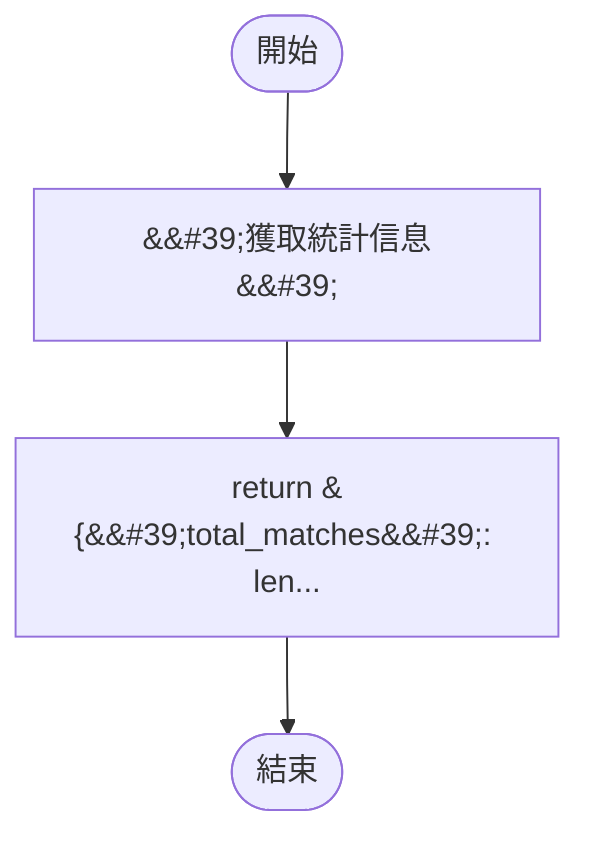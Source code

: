 flowchart TB
    n1([開始])
    n2([結束])
    n3[&amp;&#35;39;獲取統計信息&amp;&#35;39;]
    n4[return &#123;&amp;&#35;39;total_matches&amp;&#35;39;: len...]
    n1 --> n3
    n3 --> n4
    n4 --> n2